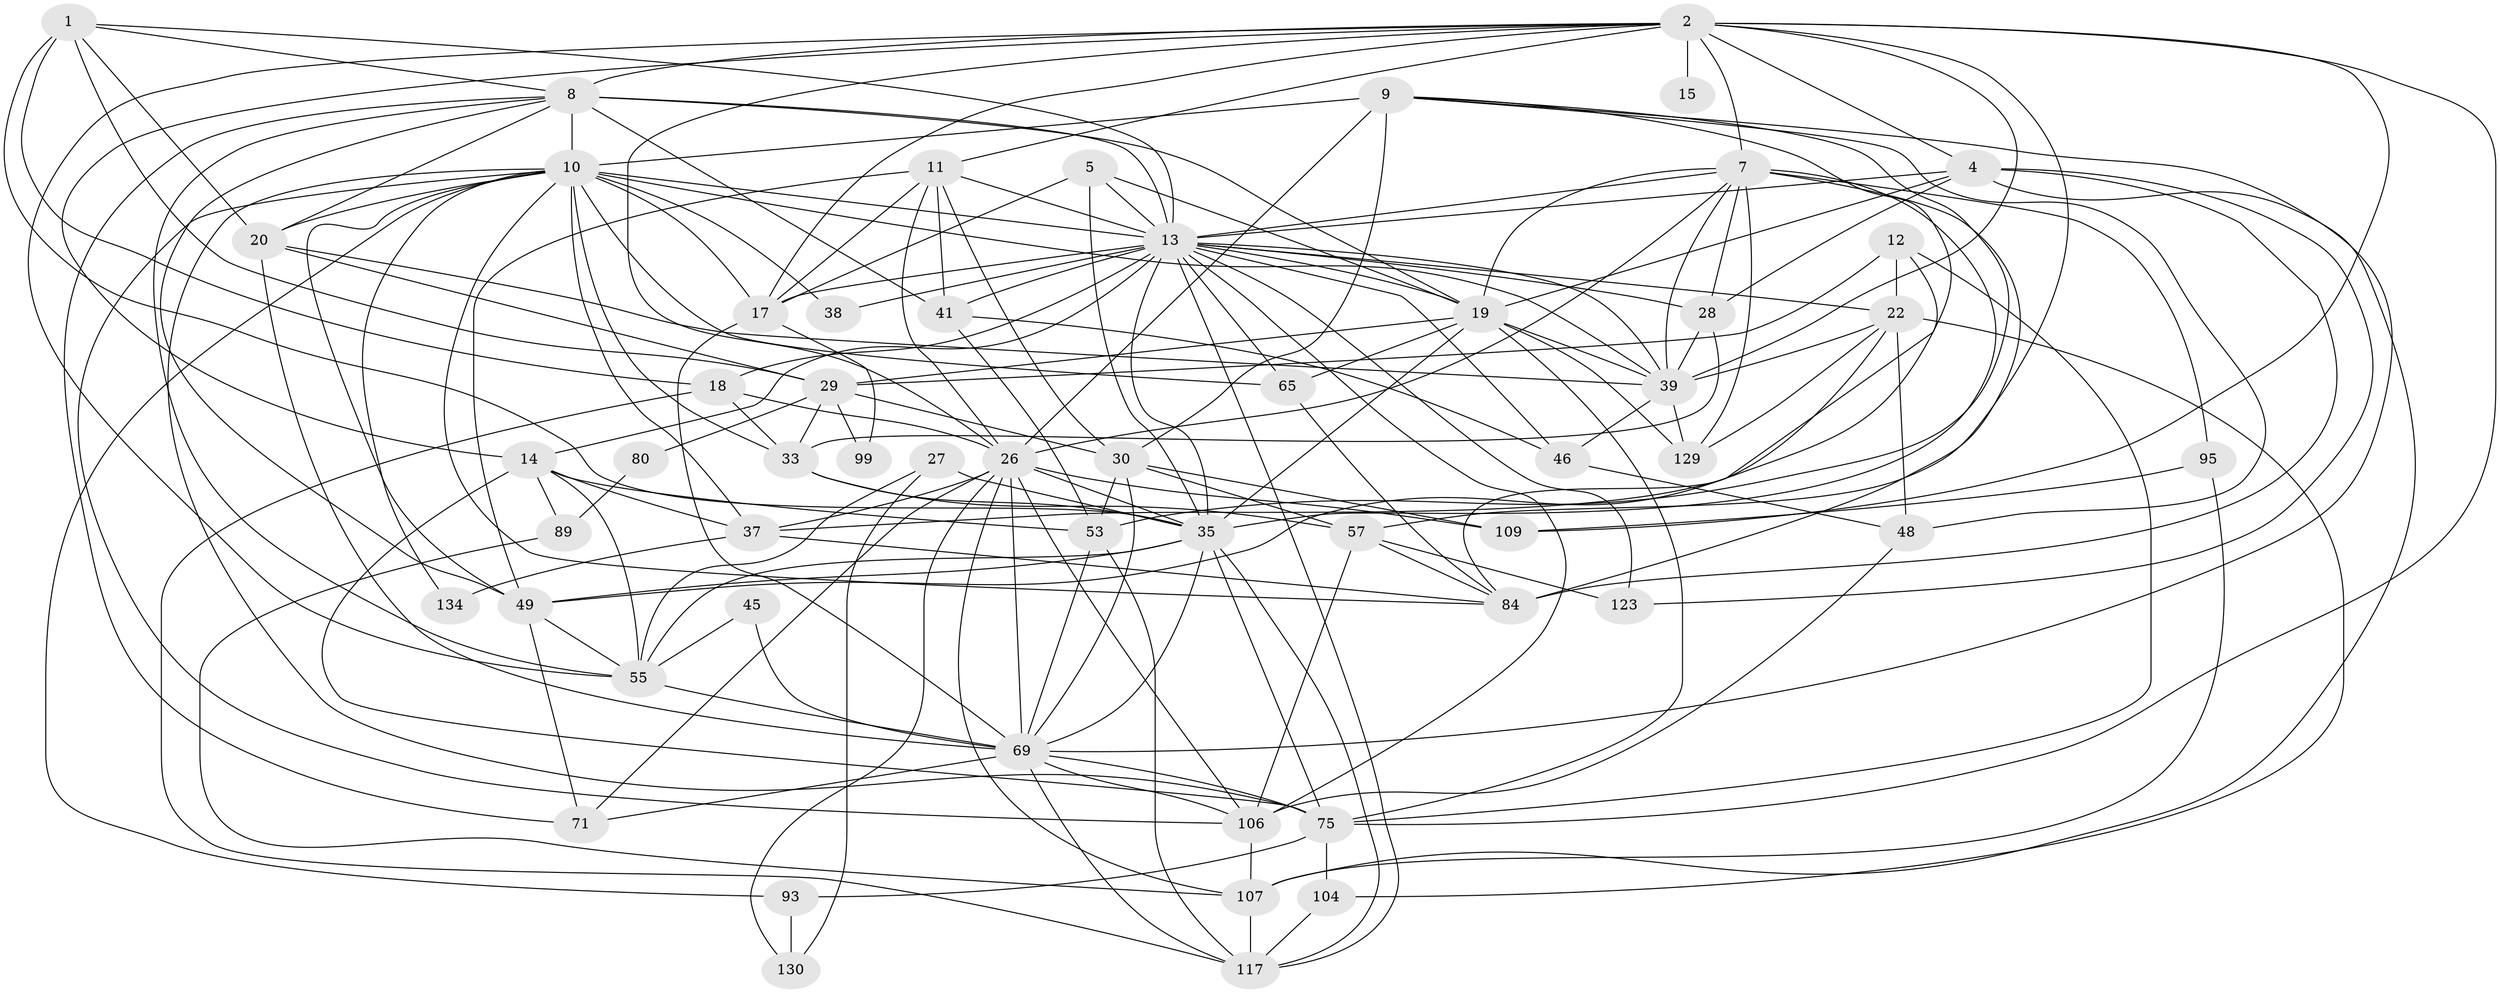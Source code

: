 // original degree distribution, {3: 0.2826086956521739, 4: 0.3188405797101449, 5: 0.15217391304347827, 7: 0.028985507246376812, 2: 0.10144927536231885, 6: 0.10869565217391304, 8: 0.007246376811594203}
// Generated by graph-tools (version 1.1) at 2025/18/03/04/25 18:18:58]
// undirected, 55 vertices, 177 edges
graph export_dot {
graph [start="1"]
  node [color=gray90,style=filled];
  1 [super="+50+6"];
  2 [super="+3+105"];
  4 [super="+138+52+108"];
  5 [super="+90"];
  7 [super="+136+21+132"];
  8 [super="+24"];
  9 [super="+40"];
  10 [super="+73+72+74+16"];
  11 [super="+23"];
  12 [super="+94"];
  13 [super="+67+60+76"];
  14 [super="+47+126"];
  15;
  17 [super="+113"];
  18 [super="+87"];
  19 [super="+81+119+116"];
  20;
  22 [super="+98"];
  26 [super="+32+43+51+111"];
  27;
  28 [super="+36"];
  29 [super="+31+82"];
  30 [super="+63+54"];
  33 [super="+34"];
  35 [super="+101+64"];
  37 [super="+88"];
  38;
  39 [super="+42"];
  41;
  45;
  46;
  48 [super="+86"];
  49 [super="+96+68"];
  53 [super="+58+125"];
  55 [super="+131+77"];
  57 [super="+61"];
  65;
  69 [super="+102+70"];
  71;
  75 [super="+83"];
  80;
  84;
  89;
  93;
  95;
  99;
  104;
  106 [super="+114"];
  107 [super="+115"];
  109;
  117 [super="+124"];
  123;
  129;
  130;
  134;
  1 -- 20;
  1 -- 18;
  1 -- 35;
  1 -- 8;
  1 -- 29;
  1 -- 13;
  2 -- 39 [weight=2];
  2 -- 11;
  2 -- 75;
  2 -- 14;
  2 -- 15 [weight=2];
  2 -- 17;
  2 -- 26;
  2 -- 4;
  2 -- 8;
  2 -- 7;
  2 -- 57;
  2 -- 109;
  2 -- 55;
  4 -- 28;
  4 -- 84;
  4 -- 107;
  4 -- 123;
  4 -- 19 [weight=3];
  4 -- 13;
  5 -- 17;
  5 -- 35 [weight=2];
  5 -- 19;
  5 -- 13;
  7 -- 129;
  7 -- 84;
  7 -- 39;
  7 -- 95;
  7 -- 26;
  7 -- 35 [weight=2];
  7 -- 13;
  7 -- 19;
  7 -- 28;
  8 -- 71;
  8 -- 41;
  8 -- 10;
  8 -- 13 [weight=2];
  8 -- 49;
  8 -- 19 [weight=2];
  8 -- 20;
  8 -- 55;
  9 -- 26 [weight=2];
  9 -- 37;
  9 -- 10 [weight=2];
  9 -- 48;
  9 -- 69;
  9 -- 53;
  9 -- 30 [weight=2];
  10 -- 65;
  10 -- 38;
  10 -- 49;
  10 -- 75;
  10 -- 33;
  10 -- 20;
  10 -- 84;
  10 -- 93;
  10 -- 106;
  10 -- 17;
  10 -- 134;
  10 -- 37;
  10 -- 13;
  10 -- 39;
  11 -- 41 [weight=2];
  11 -- 17;
  11 -- 13;
  11 -- 26;
  11 -- 49;
  11 -- 30;
  12 -- 29;
  12 -- 22;
  12 -- 49;
  12 -- 75;
  13 -- 22;
  13 -- 18 [weight=2];
  13 -- 106;
  13 -- 65;
  13 -- 35;
  13 -- 38;
  13 -- 41;
  13 -- 14;
  13 -- 46;
  13 -- 17;
  13 -- 19;
  13 -- 117;
  13 -- 123;
  13 -- 28;
  13 -- 39;
  14 -- 89;
  14 -- 75;
  14 -- 37;
  14 -- 55;
  14 -- 53 [weight=2];
  17 -- 99;
  17 -- 69;
  18 -- 117;
  18 -- 33;
  18 -- 26;
  19 -- 35;
  19 -- 65;
  19 -- 75;
  19 -- 29;
  19 -- 129;
  19 -- 39;
  20 -- 39;
  20 -- 69;
  20 -- 29;
  22 -- 129;
  22 -- 104;
  22 -- 84;
  22 -- 48;
  22 -- 39;
  26 -- 107;
  26 -- 109;
  26 -- 37 [weight=2];
  26 -- 71;
  26 -- 35;
  26 -- 106;
  26 -- 69;
  26 -- 130;
  27 -- 130;
  27 -- 55;
  27 -- 35;
  28 -- 33;
  28 -- 39;
  29 -- 99;
  29 -- 30;
  29 -- 80;
  29 -- 33;
  30 -- 57;
  30 -- 69;
  30 -- 53;
  30 -- 109;
  33 -- 57;
  33 -- 35;
  35 -- 69;
  35 -- 75;
  35 -- 49;
  35 -- 117;
  35 -- 55;
  37 -- 84;
  37 -- 134;
  39 -- 129;
  39 -- 46;
  41 -- 46;
  41 -- 53;
  45 -- 55;
  45 -- 69;
  46 -- 48;
  48 -- 106;
  49 -- 71;
  49 -- 55;
  53 -- 69;
  53 -- 117;
  55 -- 69;
  57 -- 84;
  57 -- 106;
  57 -- 123;
  65 -- 84;
  69 -- 71;
  69 -- 106;
  69 -- 75 [weight=2];
  69 -- 117;
  75 -- 104;
  75 -- 93;
  80 -- 89;
  89 -- 107;
  93 -- 130;
  95 -- 109;
  95 -- 107;
  104 -- 117;
  106 -- 107;
  107 -- 117;
}
